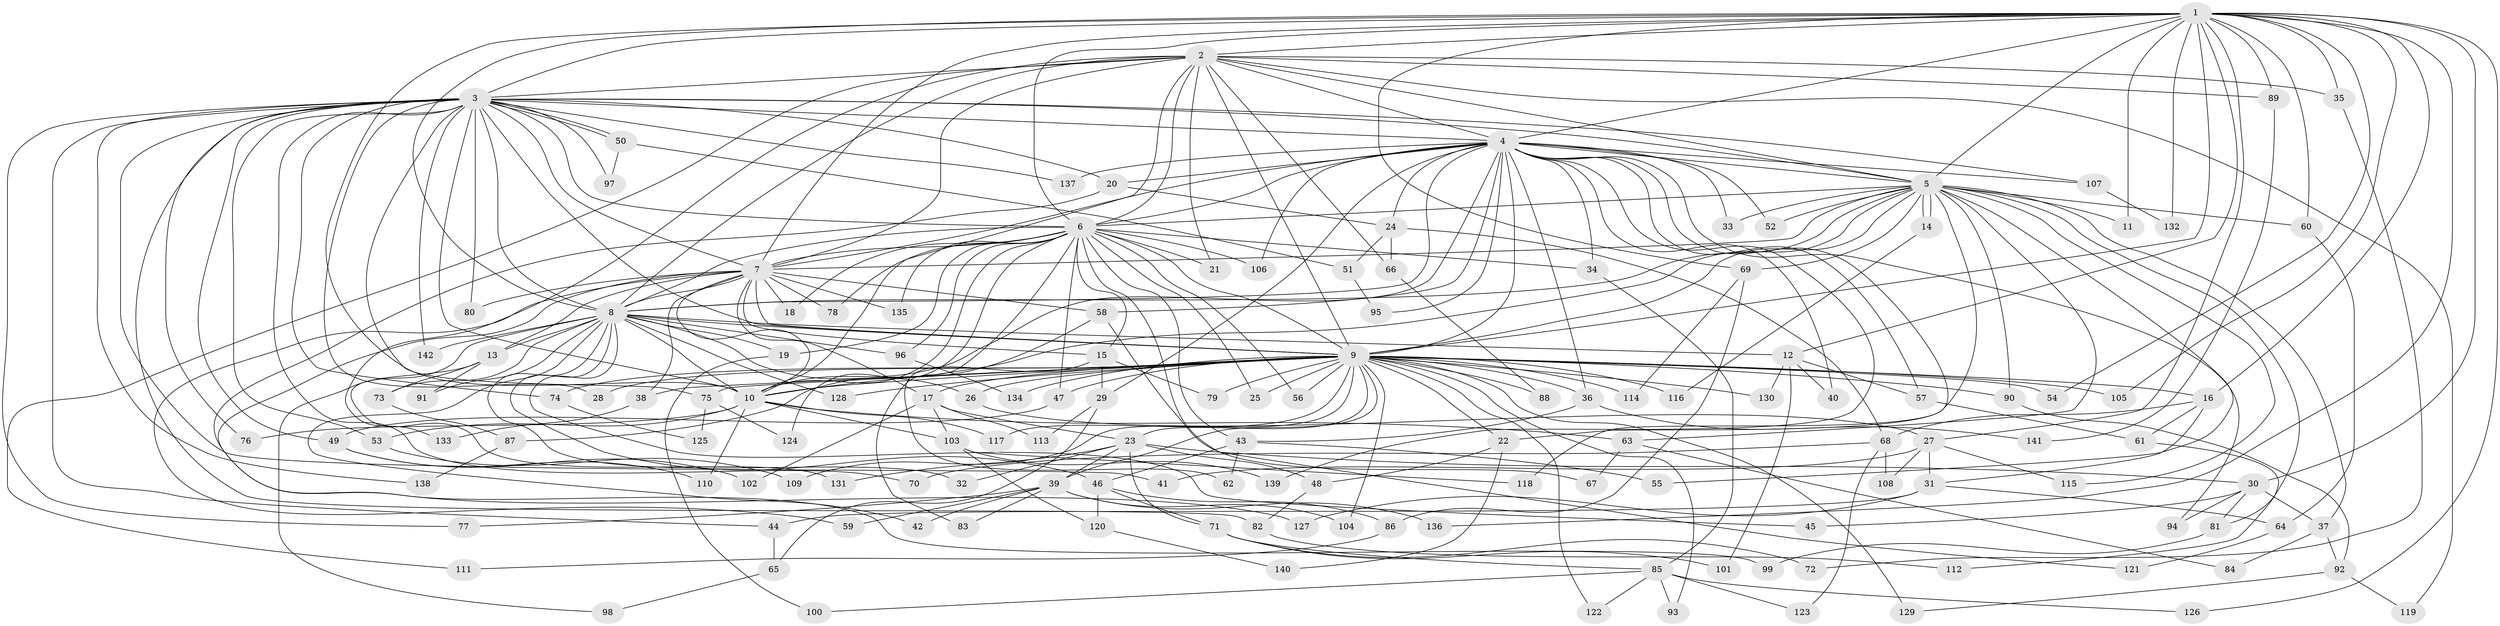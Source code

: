 // Generated by graph-tools (version 1.1) at 2025/10/02/27/25 16:10:57]
// undirected, 142 vertices, 309 edges
graph export_dot {
graph [start="1"]
  node [color=gray90,style=filled];
  1;
  2;
  3;
  4;
  5;
  6;
  7;
  8;
  9;
  10;
  11;
  12;
  13;
  14;
  15;
  16;
  17;
  18;
  19;
  20;
  21;
  22;
  23;
  24;
  25;
  26;
  27;
  28;
  29;
  30;
  31;
  32;
  33;
  34;
  35;
  36;
  37;
  38;
  39;
  40;
  41;
  42;
  43;
  44;
  45;
  46;
  47;
  48;
  49;
  50;
  51;
  52;
  53;
  54;
  55;
  56;
  57;
  58;
  59;
  60;
  61;
  62;
  63;
  64;
  65;
  66;
  67;
  68;
  69;
  70;
  71;
  72;
  73;
  74;
  75;
  76;
  77;
  78;
  79;
  80;
  81;
  82;
  83;
  84;
  85;
  86;
  87;
  88;
  89;
  90;
  91;
  92;
  93;
  94;
  95;
  96;
  97;
  98;
  99;
  100;
  101;
  102;
  103;
  104;
  105;
  106;
  107;
  108;
  109;
  110;
  111;
  112;
  113;
  114;
  115;
  116;
  117;
  118;
  119;
  120;
  121;
  122;
  123;
  124;
  125;
  126;
  127;
  128;
  129;
  130;
  131;
  132;
  133;
  134;
  135;
  136;
  137;
  138;
  139;
  140;
  141;
  142;
  1 -- 2;
  1 -- 3;
  1 -- 4;
  1 -- 5;
  1 -- 6;
  1 -- 7;
  1 -- 8;
  1 -- 9;
  1 -- 10;
  1 -- 11;
  1 -- 12;
  1 -- 16;
  1 -- 27;
  1 -- 30;
  1 -- 35;
  1 -- 54;
  1 -- 60;
  1 -- 69;
  1 -- 89;
  1 -- 105;
  1 -- 126;
  1 -- 132;
  1 -- 136;
  2 -- 3;
  2 -- 4;
  2 -- 5;
  2 -- 6;
  2 -- 7;
  2 -- 8;
  2 -- 9;
  2 -- 10;
  2 -- 21;
  2 -- 35;
  2 -- 66;
  2 -- 89;
  2 -- 111;
  2 -- 119;
  2 -- 133;
  3 -- 4;
  3 -- 5;
  3 -- 6;
  3 -- 7;
  3 -- 8;
  3 -- 9;
  3 -- 10;
  3 -- 20;
  3 -- 28;
  3 -- 41;
  3 -- 44;
  3 -- 49;
  3 -- 50;
  3 -- 50;
  3 -- 53;
  3 -- 70;
  3 -- 74;
  3 -- 75;
  3 -- 76;
  3 -- 77;
  3 -- 80;
  3 -- 82;
  3 -- 97;
  3 -- 107;
  3 -- 137;
  3 -- 138;
  3 -- 142;
  4 -- 5;
  4 -- 6;
  4 -- 7;
  4 -- 8;
  4 -- 9;
  4 -- 10;
  4 -- 20;
  4 -- 24;
  4 -- 29;
  4 -- 33;
  4 -- 34;
  4 -- 36;
  4 -- 40;
  4 -- 52;
  4 -- 57;
  4 -- 58;
  4 -- 94;
  4 -- 95;
  4 -- 106;
  4 -- 107;
  4 -- 118;
  4 -- 137;
  4 -- 139;
  5 -- 6;
  5 -- 7;
  5 -- 8;
  5 -- 9;
  5 -- 10;
  5 -- 11;
  5 -- 14;
  5 -- 14;
  5 -- 22;
  5 -- 33;
  5 -- 37;
  5 -- 52;
  5 -- 55;
  5 -- 60;
  5 -- 63;
  5 -- 69;
  5 -- 81;
  5 -- 90;
  5 -- 115;
  6 -- 7;
  6 -- 8;
  6 -- 9;
  6 -- 10;
  6 -- 15;
  6 -- 18;
  6 -- 19;
  6 -- 21;
  6 -- 25;
  6 -- 34;
  6 -- 43;
  6 -- 47;
  6 -- 56;
  6 -- 78;
  6 -- 83;
  6 -- 96;
  6 -- 106;
  6 -- 121;
  6 -- 124;
  6 -- 135;
  7 -- 8;
  7 -- 9;
  7 -- 10;
  7 -- 13;
  7 -- 15;
  7 -- 17;
  7 -- 18;
  7 -- 38;
  7 -- 58;
  7 -- 59;
  7 -- 78;
  7 -- 80;
  7 -- 99;
  7 -- 135;
  8 -- 9;
  8 -- 10;
  8 -- 12;
  8 -- 13;
  8 -- 19;
  8 -- 26;
  8 -- 32;
  8 -- 42;
  8 -- 45;
  8 -- 46;
  8 -- 73;
  8 -- 91;
  8 -- 96;
  8 -- 98;
  8 -- 128;
  8 -- 142;
  9 -- 10;
  9 -- 16;
  9 -- 17;
  9 -- 22;
  9 -- 23;
  9 -- 25;
  9 -- 26;
  9 -- 28;
  9 -- 36;
  9 -- 38;
  9 -- 39;
  9 -- 47;
  9 -- 54;
  9 -- 56;
  9 -- 74;
  9 -- 75;
  9 -- 79;
  9 -- 88;
  9 -- 90;
  9 -- 93;
  9 -- 104;
  9 -- 105;
  9 -- 109;
  9 -- 114;
  9 -- 116;
  9 -- 117;
  9 -- 122;
  9 -- 128;
  9 -- 129;
  9 -- 130;
  9 -- 134;
  10 -- 53;
  10 -- 63;
  10 -- 76;
  10 -- 103;
  10 -- 110;
  10 -- 117;
  12 -- 40;
  12 -- 57;
  12 -- 101;
  12 -- 130;
  13 -- 73;
  13 -- 91;
  13 -- 131;
  14 -- 116;
  15 -- 29;
  15 -- 62;
  15 -- 79;
  16 -- 31;
  16 -- 61;
  16 -- 68;
  17 -- 23;
  17 -- 102;
  17 -- 103;
  17 -- 113;
  19 -- 100;
  20 -- 24;
  20 -- 127;
  22 -- 48;
  22 -- 140;
  23 -- 30;
  23 -- 32;
  23 -- 39;
  23 -- 48;
  23 -- 71;
  23 -- 131;
  24 -- 51;
  24 -- 66;
  24 -- 68;
  26 -- 27;
  27 -- 31;
  27 -- 41;
  27 -- 108;
  27 -- 115;
  29 -- 65;
  29 -- 113;
  30 -- 37;
  30 -- 45;
  30 -- 81;
  30 -- 94;
  31 -- 44;
  31 -- 64;
  31 -- 127;
  34 -- 85;
  35 -- 72;
  36 -- 43;
  36 -- 141;
  37 -- 84;
  37 -- 92;
  38 -- 133;
  39 -- 42;
  39 -- 59;
  39 -- 77;
  39 -- 83;
  39 -- 104;
  39 -- 136;
  43 -- 46;
  43 -- 55;
  43 -- 62;
  44 -- 65;
  46 -- 71;
  46 -- 86;
  46 -- 120;
  47 -- 49;
  48 -- 82;
  49 -- 102;
  49 -- 110;
  50 -- 51;
  50 -- 97;
  51 -- 95;
  53 -- 109;
  57 -- 61;
  58 -- 67;
  58 -- 87;
  60 -- 64;
  61 -- 112;
  63 -- 67;
  63 -- 84;
  64 -- 121;
  65 -- 98;
  66 -- 88;
  68 -- 70;
  68 -- 108;
  68 -- 123;
  69 -- 86;
  69 -- 114;
  71 -- 72;
  71 -- 85;
  71 -- 101;
  73 -- 87;
  74 -- 125;
  75 -- 124;
  75 -- 125;
  81 -- 99;
  82 -- 112;
  85 -- 93;
  85 -- 100;
  85 -- 122;
  85 -- 123;
  85 -- 126;
  86 -- 111;
  87 -- 138;
  89 -- 141;
  90 -- 92;
  92 -- 119;
  92 -- 129;
  96 -- 134;
  103 -- 118;
  103 -- 120;
  103 -- 139;
  107 -- 132;
  120 -- 140;
}
